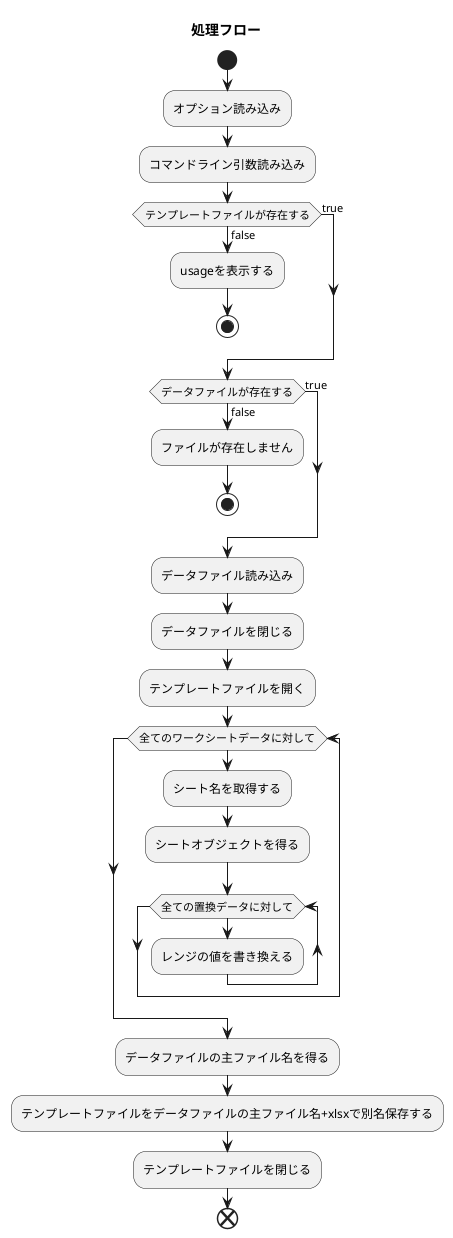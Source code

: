 @startuml
title 処理フロー
start
:オプション読み込み;
:コマンドライン引数読み込み;
if (テンプレートファイルが存在する) then (false)
    :usageを表示する;
    stop
else (true)
end if
if (データファイルが存在する) then (false)
    :ファイルが存在しません;
    stop
else (true)
end if
:データファイル読み込み;
:データファイルを閉じる;
:テンプレートファイルを開く;
while (全てのワークシートデータに対して)
    :シート名を取得する;
    :シートオブジェクトを得る;
    while (全ての置換データに対して)
        :レンジの値を書き換える;
    end while
end while
:データファイルの主ファイル名を得る;
:テンプレートファイルをデータファイルの主ファイル名+xlsxで別名保存する;
:テンプレートファイルを閉じる;
end
@enduml